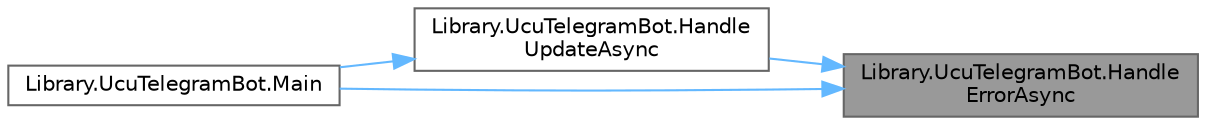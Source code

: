 digraph "Library.UcuTelegramBot.HandleErrorAsync"
{
 // INTERACTIVE_SVG=YES
 // LATEX_PDF_SIZE
  bgcolor="transparent";
  edge [fontname=Helvetica,fontsize=10,labelfontname=Helvetica,labelfontsize=10];
  node [fontname=Helvetica,fontsize=10,shape=box,height=0.2,width=0.4];
  rankdir="RL";
  Node1 [label="Library.UcuTelegramBot.Handle\lErrorAsync",height=0.2,width=0.4,color="gray40", fillcolor="grey60", style="filled", fontcolor="black",tooltip="Manejo de excepciones. Por ahora simplemente la imprimimos en la consola."];
  Node1 -> Node2 [dir="back",color="steelblue1",style="solid"];
  Node2 [label="Library.UcuTelegramBot.Handle\lUpdateAsync",height=0.2,width=0.4,color="grey40", fillcolor="white", style="filled",URL="$classLibrary_1_1UcuTelegramBot.html#a4f8776720bc36da6c726d6f842c92c5e",tooltip="Maneja las actualizaciones del bot (todo lo que llega), incluyendo mensajes, ediciones de mensajes,..."];
  Node2 -> Node3 [dir="back",color="steelblue1",style="solid"];
  Node3 [label="Library.UcuTelegramBot.Main",height=0.2,width=0.4,color="grey40", fillcolor="white", style="filled",URL="$classLibrary_1_1UcuTelegramBot.html#a469cadedaed4314dc5184b2cc11873a4",tooltip="Punto de entrada al programa."];
  Node1 -> Node3 [dir="back",color="steelblue1",style="solid"];
}
